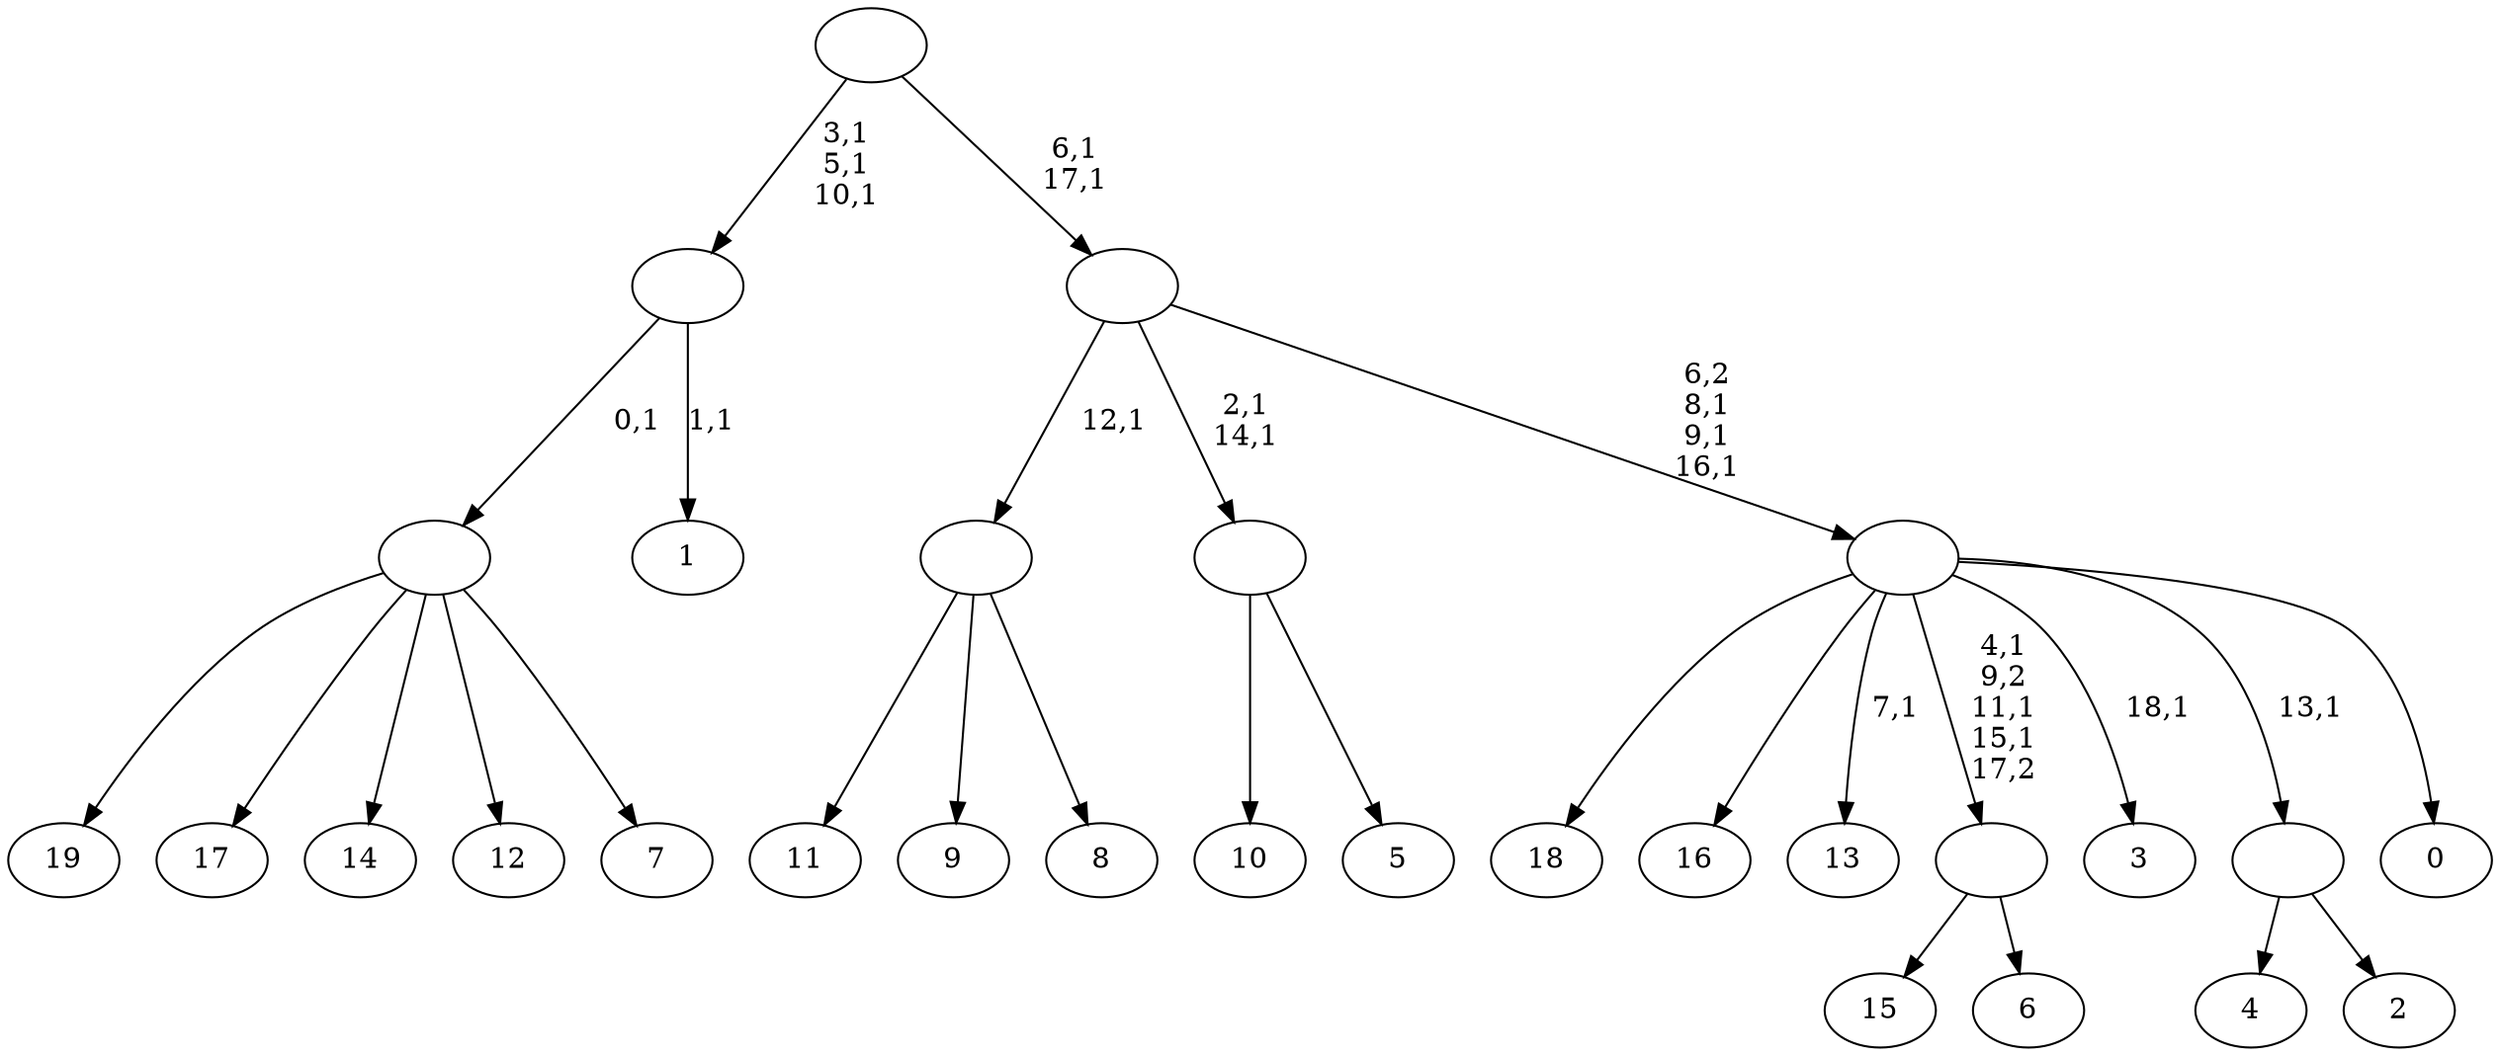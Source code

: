 digraph T {
	39 [label="19"]
	38 [label="18"]
	37 [label="17"]
	36 [label="16"]
	35 [label="15"]
	34 [label="14"]
	33 [label="13"]
	31 [label="12"]
	30 [label="11"]
	29 [label="10"]
	28 [label="9"]
	27 [label="8"]
	26 [label=""]
	25 [label="7"]
	24 [label=""]
	23 [label="6"]
	22 [label=""]
	19 [label="5"]
	18 [label=""]
	16 [label="4"]
	15 [label="3"]
	13 [label="2"]
	12 [label=""]
	11 [label="1"]
	9 [label=""]
	6 [label="0"]
	5 [label=""]
	2 [label=""]
	0 [label=""]
	26 -> 30 [label=""]
	26 -> 28 [label=""]
	26 -> 27 [label=""]
	24 -> 39 [label=""]
	24 -> 37 [label=""]
	24 -> 34 [label=""]
	24 -> 31 [label=""]
	24 -> 25 [label=""]
	22 -> 35 [label=""]
	22 -> 23 [label=""]
	18 -> 29 [label=""]
	18 -> 19 [label=""]
	12 -> 16 [label=""]
	12 -> 13 [label=""]
	9 -> 11 [label="1,1"]
	9 -> 24 [label="0,1"]
	5 -> 15 [label="18,1"]
	5 -> 22 [label="4,1\n9,2\n11,1\n15,1\n17,2"]
	5 -> 33 [label="7,1"]
	5 -> 38 [label=""]
	5 -> 36 [label=""]
	5 -> 12 [label="13,1"]
	5 -> 6 [label=""]
	2 -> 5 [label="6,2\n8,1\n9,1\n16,1"]
	2 -> 18 [label="2,1\n14,1"]
	2 -> 26 [label="12,1"]
	0 -> 2 [label="6,1\n17,1"]
	0 -> 9 [label="3,1\n5,1\n10,1"]
}

